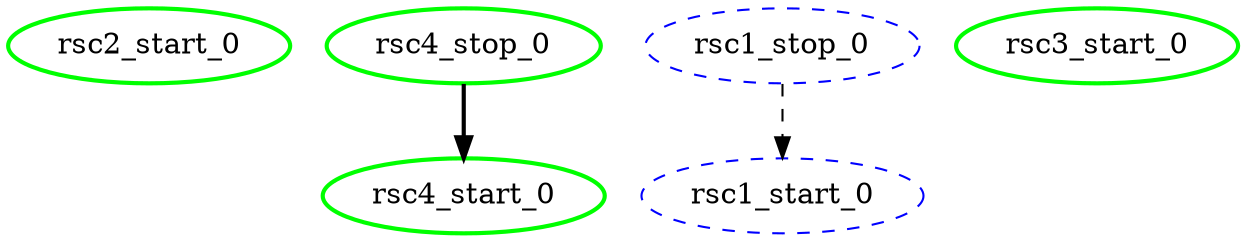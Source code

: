 digraph "g" {
	size = "30,30"
"rsc2_start_0" [ tooltip="node1" style=bold color="green" fontcolor="black" ]
"rsc4_stop_0" [ tooltip="node1" style=bold color="green" fontcolor="black" ]
"rsc4_start_0" [ tooltip="node2" style=bold color="green" fontcolor="black" ]
"rsc1_stop_0" [ style="dashed" color="blue" fontcolor="black" ]
"rsc1_start_0" [ style="dashed" color="blue" fontcolor="black" ]
"rsc3_start_0" [ tooltip="node2" style=bold color="green" fontcolor="black" ]
"rsc4_stop_0" -> "rsc4_start_0" [ style = bold]
"rsc1_stop_0" -> "rsc1_start_0" [ style = dashed]
}
